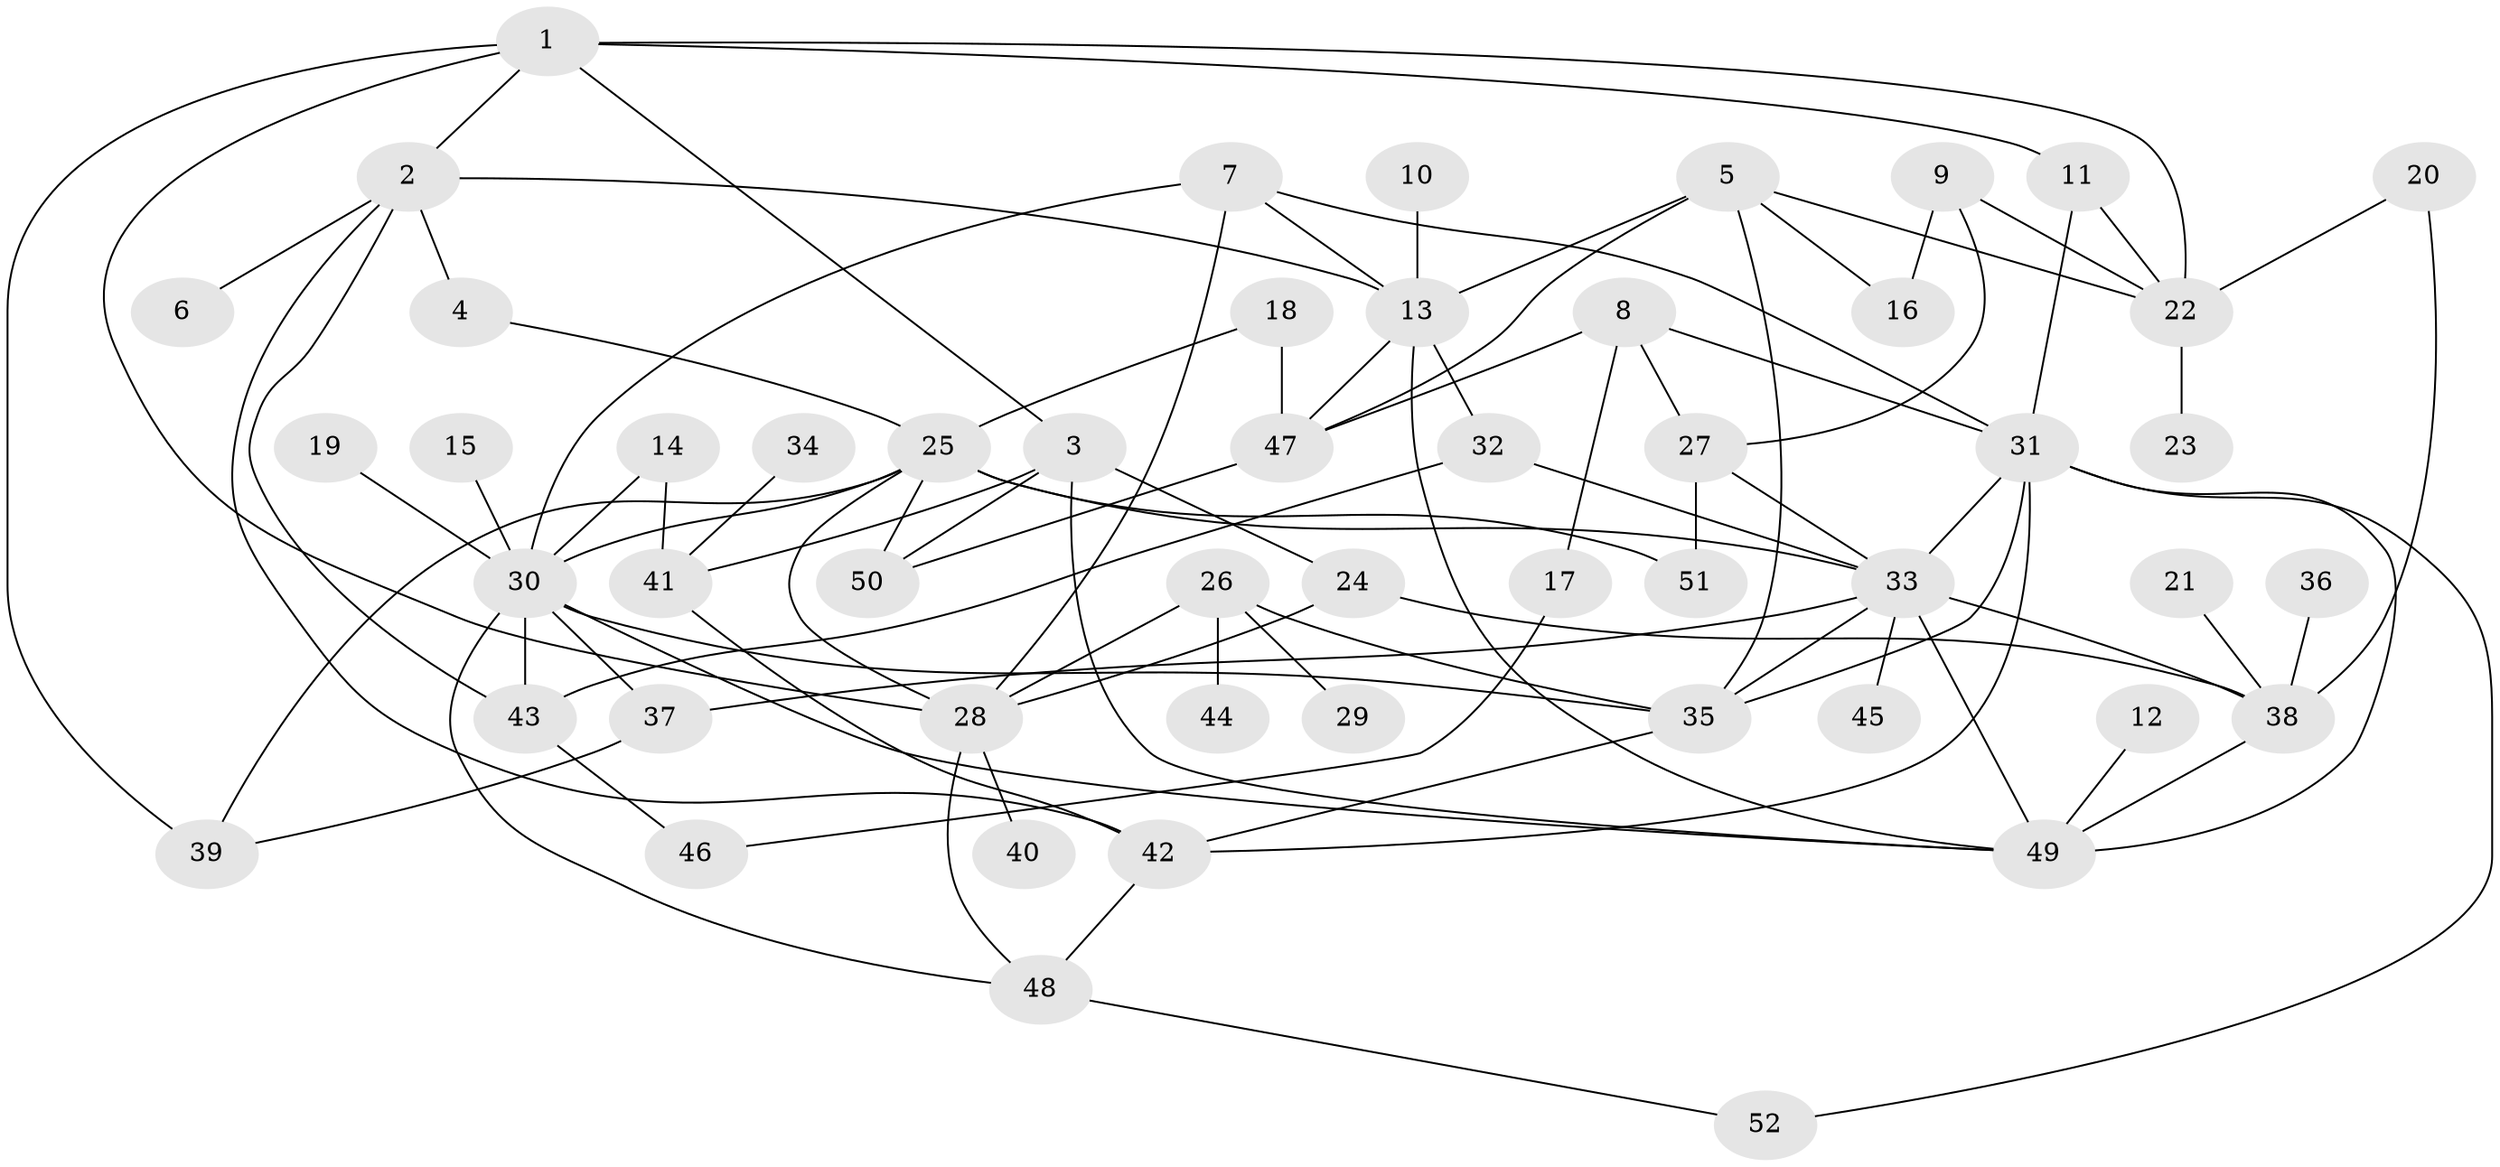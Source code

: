// original degree distribution, {8: 0.019417475728155338, 6: 0.06796116504854369, 7: 0.019417475728155338, 4: 0.11650485436893204, 5: 0.06796116504854369, 2: 0.3106796116504854, 3: 0.1941747572815534, 1: 0.20388349514563106}
// Generated by graph-tools (version 1.1) at 2025/49/03/09/25 03:49:16]
// undirected, 52 vertices, 93 edges
graph export_dot {
graph [start="1"]
  node [color=gray90,style=filled];
  1;
  2;
  3;
  4;
  5;
  6;
  7;
  8;
  9;
  10;
  11;
  12;
  13;
  14;
  15;
  16;
  17;
  18;
  19;
  20;
  21;
  22;
  23;
  24;
  25;
  26;
  27;
  28;
  29;
  30;
  31;
  32;
  33;
  34;
  35;
  36;
  37;
  38;
  39;
  40;
  41;
  42;
  43;
  44;
  45;
  46;
  47;
  48;
  49;
  50;
  51;
  52;
  1 -- 2 [weight=1.0];
  1 -- 3 [weight=1.0];
  1 -- 11 [weight=1.0];
  1 -- 22 [weight=1.0];
  1 -- 28 [weight=1.0];
  1 -- 39 [weight=1.0];
  2 -- 4 [weight=1.0];
  2 -- 6 [weight=1.0];
  2 -- 13 [weight=1.0];
  2 -- 42 [weight=1.0];
  2 -- 43 [weight=1.0];
  3 -- 24 [weight=1.0];
  3 -- 41 [weight=1.0];
  3 -- 49 [weight=1.0];
  3 -- 50 [weight=1.0];
  4 -- 25 [weight=1.0];
  5 -- 13 [weight=1.0];
  5 -- 16 [weight=1.0];
  5 -- 22 [weight=1.0];
  5 -- 35 [weight=1.0];
  5 -- 47 [weight=1.0];
  7 -- 13 [weight=1.0];
  7 -- 28 [weight=1.0];
  7 -- 30 [weight=1.0];
  7 -- 31 [weight=1.0];
  8 -- 17 [weight=1.0];
  8 -- 27 [weight=1.0];
  8 -- 31 [weight=1.0];
  8 -- 47 [weight=1.0];
  9 -- 16 [weight=1.0];
  9 -- 22 [weight=1.0];
  9 -- 27 [weight=1.0];
  10 -- 13 [weight=1.0];
  11 -- 22 [weight=1.0];
  11 -- 31 [weight=1.0];
  12 -- 49 [weight=1.0];
  13 -- 32 [weight=1.0];
  13 -- 47 [weight=1.0];
  13 -- 49 [weight=1.0];
  14 -- 30 [weight=1.0];
  14 -- 41 [weight=1.0];
  15 -- 30 [weight=1.0];
  17 -- 46 [weight=1.0];
  18 -- 25 [weight=1.0];
  18 -- 47 [weight=1.0];
  19 -- 30 [weight=1.0];
  20 -- 22 [weight=1.0];
  20 -- 38 [weight=1.0];
  21 -- 38 [weight=1.0];
  22 -- 23 [weight=1.0];
  24 -- 28 [weight=1.0];
  24 -- 38 [weight=1.0];
  25 -- 28 [weight=1.0];
  25 -- 30 [weight=1.0];
  25 -- 33 [weight=1.0];
  25 -- 39 [weight=1.0];
  25 -- 50 [weight=1.0];
  25 -- 51 [weight=1.0];
  26 -- 28 [weight=1.0];
  26 -- 29 [weight=1.0];
  26 -- 35 [weight=1.0];
  26 -- 44 [weight=1.0];
  27 -- 33 [weight=1.0];
  27 -- 51 [weight=1.0];
  28 -- 40 [weight=1.0];
  28 -- 48 [weight=1.0];
  30 -- 35 [weight=1.0];
  30 -- 37 [weight=1.0];
  30 -- 43 [weight=1.0];
  30 -- 48 [weight=1.0];
  30 -- 49 [weight=2.0];
  31 -- 33 [weight=1.0];
  31 -- 35 [weight=1.0];
  31 -- 42 [weight=1.0];
  31 -- 49 [weight=1.0];
  31 -- 52 [weight=1.0];
  32 -- 33 [weight=1.0];
  32 -- 43 [weight=1.0];
  33 -- 35 [weight=1.0];
  33 -- 37 [weight=1.0];
  33 -- 38 [weight=1.0];
  33 -- 45 [weight=1.0];
  33 -- 49 [weight=1.0];
  34 -- 41 [weight=1.0];
  35 -- 42 [weight=1.0];
  36 -- 38 [weight=2.0];
  37 -- 39 [weight=1.0];
  38 -- 49 [weight=2.0];
  41 -- 42 [weight=1.0];
  42 -- 48 [weight=1.0];
  43 -- 46 [weight=1.0];
  47 -- 50 [weight=1.0];
  48 -- 52 [weight=1.0];
}
